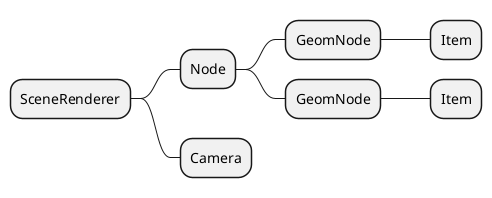 @startmindmap a
* SceneRenderer
** Node
*** GeomNode
**** Item
*** GeomNode
**** Item
** Camera
@endmindmap